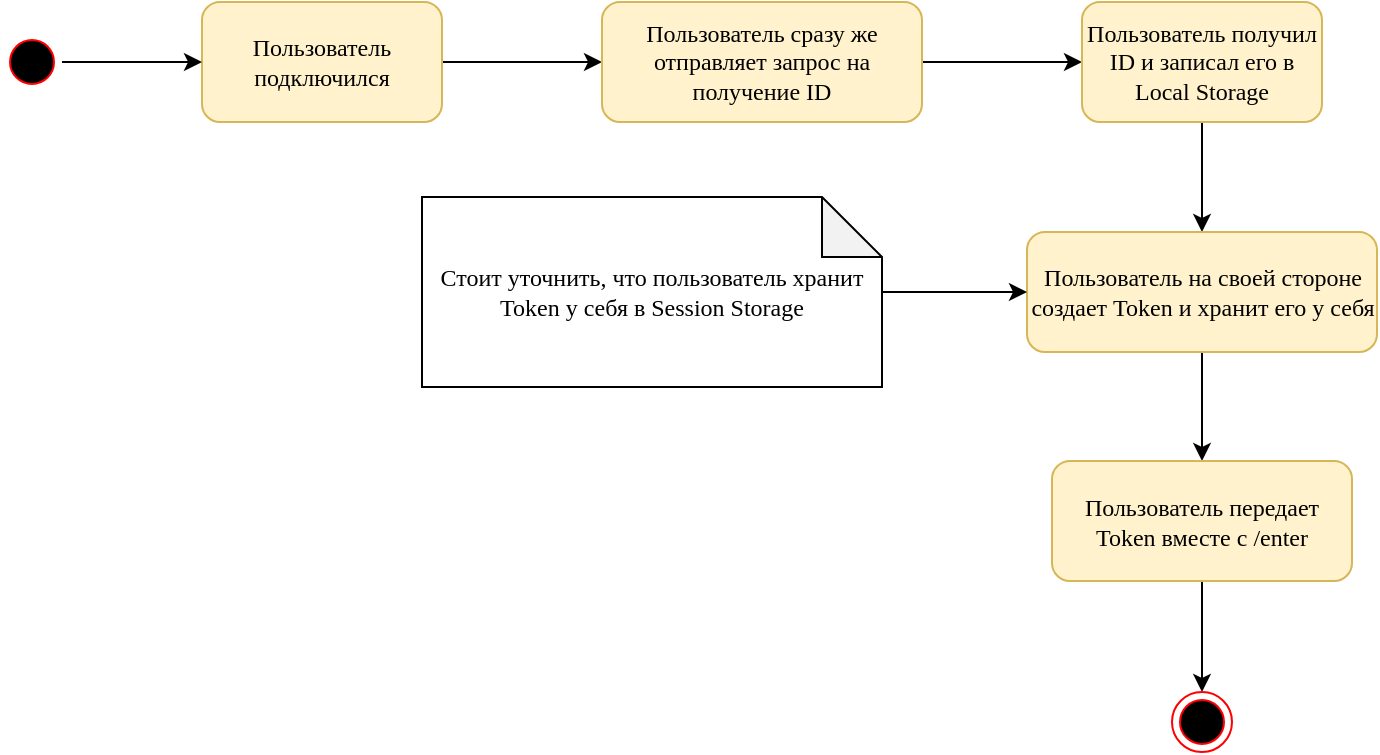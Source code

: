 <mxfile version="20.2.7" type="device"><diagram id="bNpVtyDYVFHXKy7YL6E5" name="Страница 1"><mxGraphModel dx="946" dy="597" grid="1" gridSize="10" guides="1" tooltips="1" connect="1" arrows="1" fold="1" page="1" pageScale="1" pageWidth="827" pageHeight="1169" math="0" shadow="0"><root><mxCell id="0"/><mxCell id="1" parent="0"/><mxCell id="s93GMUIIVkpj602P0fPp-5" style="edgeStyle=orthogonalEdgeStyle;rounded=0;orthogonalLoop=1;jettySize=auto;html=1;fontFamily=JetBrains Mono;fontSource=https%3A%2F%2Ffonts.googleapis.com%2Fcss%3Ffamily%3DJetBrains%2BMono;" edge="1" parent="1" source="s93GMUIIVkpj602P0fPp-2" target="s93GMUIIVkpj602P0fPp-4"><mxGeometry relative="1" as="geometry"/></mxCell><mxCell id="s93GMUIIVkpj602P0fPp-2" value="Пользователь подключился" style="rounded=1;whiteSpace=wrap;html=1;fillColor=#fff2cc;strokeColor=#d6b656;fontFamily=JetBrains Mono;fontSource=https%3A%2F%2Ffonts.googleapis.com%2Fcss%3Ffamily%3DJetBrains%2BMono;" vertex="1" parent="1"><mxGeometry x="120" y="295" width="120" height="60" as="geometry"/></mxCell><mxCell id="s93GMUIIVkpj602P0fPp-8" style="edgeStyle=orthogonalEdgeStyle;rounded=0;orthogonalLoop=1;jettySize=auto;html=1;" edge="1" parent="1" source="s93GMUIIVkpj602P0fPp-4" target="s93GMUIIVkpj602P0fPp-7"><mxGeometry relative="1" as="geometry"/></mxCell><mxCell id="s93GMUIIVkpj602P0fPp-4" value="Пользователь сразу же отправляет запрос на получение ID" style="rounded=1;whiteSpace=wrap;html=1;fillColor=#fff2cc;strokeColor=#d6b656;fontFamily=JetBrains Mono;fontSource=https%3A%2F%2Ffonts.googleapis.com%2Fcss%3Ffamily%3DJetBrains%2BMono;" vertex="1" parent="1"><mxGeometry x="320" y="295" width="160" height="60" as="geometry"/></mxCell><mxCell id="s93GMUIIVkpj602P0fPp-13" style="edgeStyle=orthogonalEdgeStyle;rounded=0;orthogonalLoop=1;jettySize=auto;html=1;" edge="1" parent="1" source="s93GMUIIVkpj602P0fPp-7" target="s93GMUIIVkpj602P0fPp-9"><mxGeometry relative="1" as="geometry"/></mxCell><mxCell id="s93GMUIIVkpj602P0fPp-7" value="Пользователь получил ID и записал его в Local Storage" style="rounded=1;whiteSpace=wrap;html=1;fillColor=#fff2cc;strokeColor=#d6b656;fontFamily=JetBrains Mono;fontSource=https%3A%2F%2Ffonts.googleapis.com%2Fcss%3Ffamily%3DJetBrains%2BMono;" vertex="1" parent="1"><mxGeometry x="560" y="295" width="120" height="60" as="geometry"/></mxCell><mxCell id="s93GMUIIVkpj602P0fPp-17" style="edgeStyle=orthogonalEdgeStyle;rounded=0;orthogonalLoop=1;jettySize=auto;html=1;entryX=0.5;entryY=0;entryDx=0;entryDy=0;fontFamily=JetBrains Mono;fontSource=https%3A%2F%2Ffonts.googleapis.com%2Fcss%3Ffamily%3DJetBrains%2BMono;" edge="1" parent="1" source="s93GMUIIVkpj602P0fPp-9" target="s93GMUIIVkpj602P0fPp-14"><mxGeometry relative="1" as="geometry"/></mxCell><mxCell id="s93GMUIIVkpj602P0fPp-9" value="Пользователь на своей стороне создает Token и хранит его у себя" style="rounded=1;whiteSpace=wrap;html=1;fillColor=#fff2cc;strokeColor=#d6b656;fontFamily=JetBrains Mono;fontSource=https%3A%2F%2Ffonts.googleapis.com%2Fcss%3Ffamily%3DJetBrains%2BMono;" vertex="1" parent="1"><mxGeometry x="532.5" y="410" width="175" height="60" as="geometry"/></mxCell><mxCell id="s93GMUIIVkpj602P0fPp-12" style="edgeStyle=orthogonalEdgeStyle;rounded=0;orthogonalLoop=1;jettySize=auto;html=1;" edge="1" parent="1" source="s93GMUIIVkpj602P0fPp-10" target="s93GMUIIVkpj602P0fPp-2"><mxGeometry relative="1" as="geometry"/></mxCell><mxCell id="s93GMUIIVkpj602P0fPp-10" value="" style="ellipse;html=1;shape=startState;fillColor=#000000;strokeColor=#ff0000;" vertex="1" parent="1"><mxGeometry x="20" y="310" width="30" height="30" as="geometry"/></mxCell><mxCell id="s93GMUIIVkpj602P0fPp-19" style="edgeStyle=orthogonalEdgeStyle;rounded=0;orthogonalLoop=1;jettySize=auto;html=1;fontFamily=JetBrains Mono;fontSource=https%3A%2F%2Ffonts.googleapis.com%2Fcss%3Ffamily%3DJetBrains%2BMono;" edge="1" parent="1" source="s93GMUIIVkpj602P0fPp-14" target="s93GMUIIVkpj602P0fPp-18"><mxGeometry relative="1" as="geometry"/></mxCell><mxCell id="s93GMUIIVkpj602P0fPp-14" value="Пользователь передает Token вместе с /enter" style="rounded=1;whiteSpace=wrap;html=1;fillColor=#fff2cc;strokeColor=#d6b656;fontFamily=JetBrains Mono;fontSource=https%3A%2F%2Ffonts.googleapis.com%2Fcss%3Ffamily%3DJetBrains%2BMono;" vertex="1" parent="1"><mxGeometry x="545" y="524.5" width="150" height="60" as="geometry"/></mxCell><mxCell id="s93GMUIIVkpj602P0fPp-16" style="edgeStyle=orthogonalEdgeStyle;rounded=0;orthogonalLoop=1;jettySize=auto;html=1;" edge="1" parent="1" source="s93GMUIIVkpj602P0fPp-15" target="s93GMUIIVkpj602P0fPp-9"><mxGeometry relative="1" as="geometry"/></mxCell><mxCell id="s93GMUIIVkpj602P0fPp-15" value="Стоит уточнить, что пользователь хранит Token у себя в Session Storage" style="shape=note;whiteSpace=wrap;html=1;backgroundOutline=1;darkOpacity=0.05;fontFamily=JetBrains Mono;fontSource=https%3A%2F%2Ffonts.googleapis.com%2Fcss%3Ffamily%3DJetBrains%2BMono;" vertex="1" parent="1"><mxGeometry x="230" y="392.5" width="230" height="95" as="geometry"/></mxCell><mxCell id="s93GMUIIVkpj602P0fPp-18" value="" style="ellipse;html=1;shape=endState;fillColor=#000000;strokeColor=#ff0000;fontFamily=JetBrains Mono;fontSource=https%3A%2F%2Ffonts.googleapis.com%2Fcss%3Ffamily%3DJetBrains%2BMono;" vertex="1" parent="1"><mxGeometry x="605" y="640" width="30" height="30" as="geometry"/></mxCell></root></mxGraphModel></diagram></mxfile>